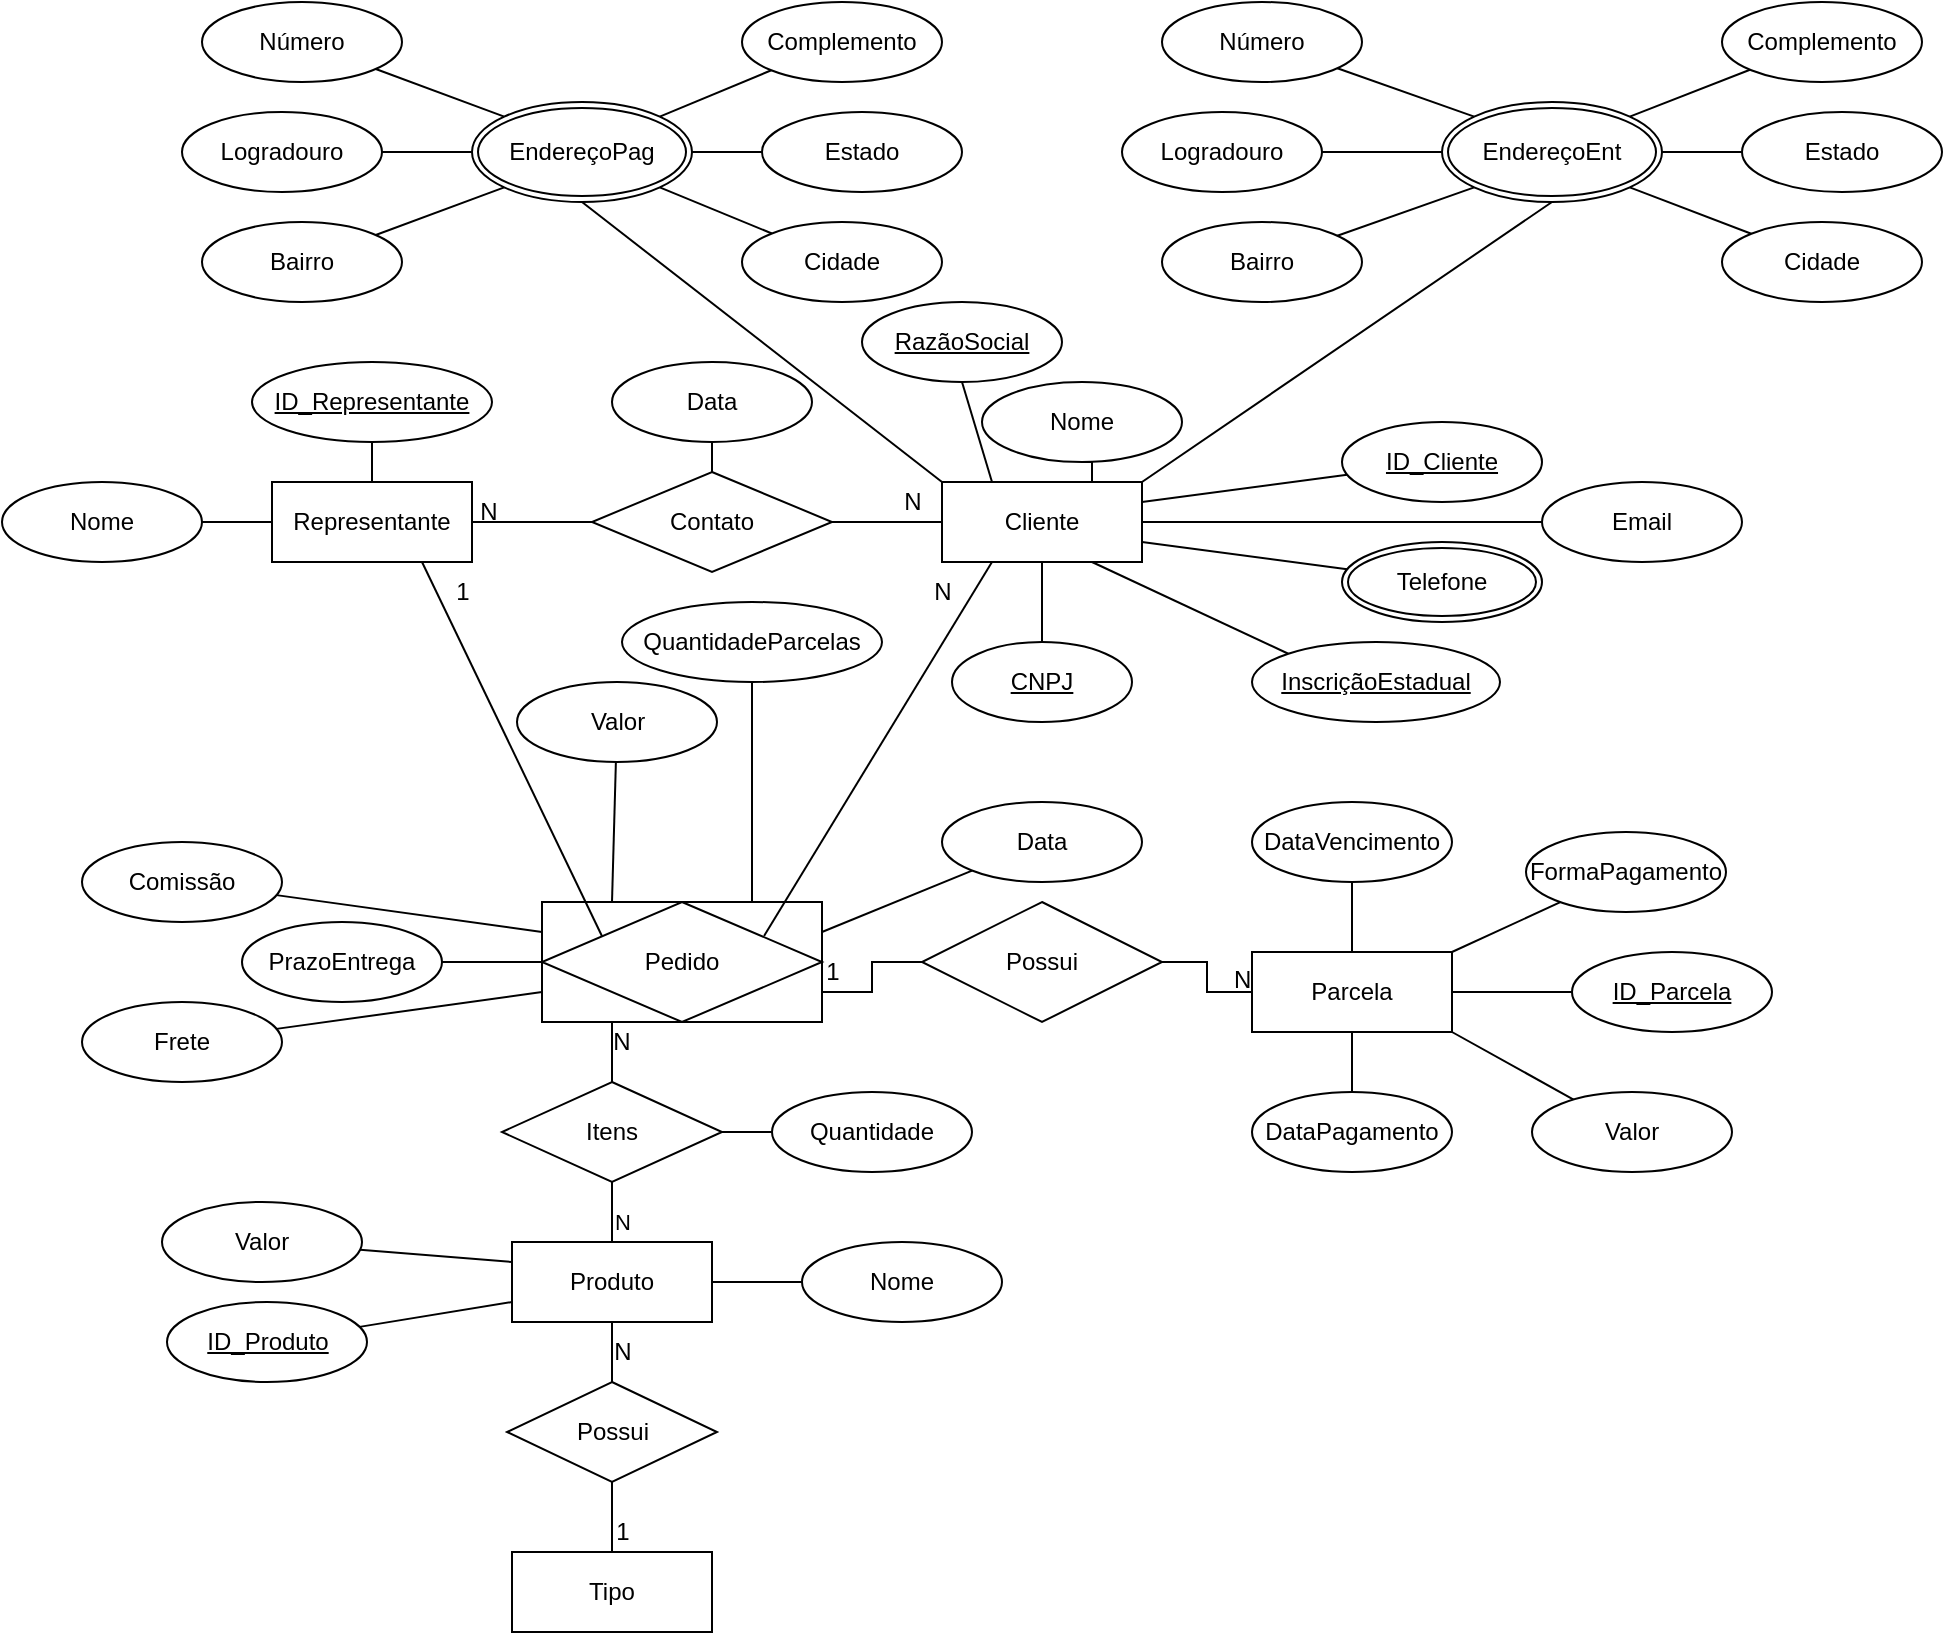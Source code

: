 <mxfile version="27.1.3">
  <diagram name="Página-1" id="lvf1U2CgUdt2jU9qNTG3">
    <mxGraphModel grid="1" page="1" gridSize="10" guides="1" tooltips="1" connect="1" arrows="1" fold="1" pageScale="1" pageWidth="827" pageHeight="1169" math="0" shadow="0">
      <root>
        <mxCell id="0" />
        <mxCell id="1" parent="0" />
        <mxCell id="_PU9kLbxLvFRYh7I3uTz-2" style="rounded=0;orthogonalLoop=1;jettySize=auto;html=1;exitX=0;exitY=0.5;exitDx=0;exitDy=0;endArrow=none;startFill=0;" edge="1" parent="1" source="_PU9kLbxLvFRYh7I3uTz-1" target="_PU9kLbxLvFRYh7I3uTz-3">
          <mxGeometry relative="1" as="geometry">
            <mxPoint x="240" y="260" as="targetPoint" />
          </mxGeometry>
        </mxCell>
        <mxCell id="_PU9kLbxLvFRYh7I3uTz-4" style="rounded=0;orthogonalLoop=1;jettySize=auto;html=1;exitX=0;exitY=0.75;exitDx=0;exitDy=0;endArrow=none;startFill=0;" edge="1" parent="1" source="_PU9kLbxLvFRYh7I3uTz-1" target="_PU9kLbxLvFRYh7I3uTz-5">
          <mxGeometry relative="1" as="geometry">
            <mxPoint x="250" y="310" as="targetPoint" />
          </mxGeometry>
        </mxCell>
        <mxCell id="_PU9kLbxLvFRYh7I3uTz-6" style="rounded=0;orthogonalLoop=1;jettySize=auto;html=1;endArrow=none;startFill=0;" edge="1" parent="1" target="_PU9kLbxLvFRYh7I3uTz-7">
          <mxGeometry relative="1" as="geometry">
            <mxPoint x="375" y="410" as="targetPoint" />
            <mxPoint x="375" y="340" as="sourcePoint" />
          </mxGeometry>
        </mxCell>
        <mxCell id="_PU9kLbxLvFRYh7I3uTz-61" value="N" style="edgeLabel;html=1;align=center;verticalAlign=middle;resizable=0;points=[];" connectable="0" vertex="1" parent="_PU9kLbxLvFRYh7I3uTz-6">
          <mxGeometry x="0.764" y="4" relative="1" as="geometry">
            <mxPoint x="1" y="-4" as="offset" />
          </mxGeometry>
        </mxCell>
        <mxCell id="_PU9kLbxLvFRYh7I3uTz-11" style="rounded=0;orthogonalLoop=1;jettySize=auto;html=1;exitX=0;exitY=0.25;exitDx=0;exitDy=0;endArrow=none;startFill=0;" edge="1" parent="1" source="_PU9kLbxLvFRYh7I3uTz-1" target="_PU9kLbxLvFRYh7I3uTz-12">
          <mxGeometry relative="1" as="geometry">
            <mxPoint x="260" y="220" as="targetPoint" />
          </mxGeometry>
        </mxCell>
        <mxCell id="_PU9kLbxLvFRYh7I3uTz-13" style="rounded=0;orthogonalLoop=1;jettySize=auto;html=1;exitX=0.75;exitY=0;exitDx=0;exitDy=0;endArrow=none;startFill=0;" edge="1" parent="1" source="_PU9kLbxLvFRYh7I3uTz-1" target="_PU9kLbxLvFRYh7I3uTz-14">
          <mxGeometry relative="1" as="geometry">
            <mxPoint x="540" y="250" as="targetPoint" />
          </mxGeometry>
        </mxCell>
        <mxCell id="_PU9kLbxLvFRYh7I3uTz-15" style="rounded=0;orthogonalLoop=1;jettySize=auto;html=1;exitX=1;exitY=0.25;exitDx=0;exitDy=0;endArrow=none;startFill=0;" edge="1" parent="1" source="_PU9kLbxLvFRYh7I3uTz-1" target="_PU9kLbxLvFRYh7I3uTz-16">
          <mxGeometry relative="1" as="geometry">
            <mxPoint x="580" y="300" as="targetPoint" />
          </mxGeometry>
        </mxCell>
        <mxCell id="_PU9kLbxLvFRYh7I3uTz-19" style="rounded=0;orthogonalLoop=1;jettySize=auto;html=1;exitX=1;exitY=0.5;exitDx=0;exitDy=0;endArrow=none;startFill=0;entryX=0;entryY=0.5;entryDx=0;entryDy=0;" edge="1" parent="1" source="5Rr3qvpYgy1Libs17Bm0-1" target="_PU9kLbxLvFRYh7I3uTz-20">
          <mxGeometry relative="1" as="geometry">
            <mxPoint x="480" y="360" as="targetPoint" />
          </mxGeometry>
        </mxCell>
        <mxCell id="_PU9kLbxLvFRYh7I3uTz-21" style="rounded=0;orthogonalLoop=1;jettySize=auto;html=1;exitX=0.25;exitY=0;exitDx=0;exitDy=0;endArrow=none;startFill=0;" edge="1" parent="1" source="_PU9kLbxLvFRYh7I3uTz-1" target="_PU9kLbxLvFRYh7I3uTz-22">
          <mxGeometry relative="1" as="geometry">
            <mxPoint x="445" y="160" as="targetPoint" />
          </mxGeometry>
        </mxCell>
        <mxCell id="5Rr3qvpYgy1Libs17Bm0-2" style="rounded=0;orthogonalLoop=1;jettySize=auto;html=1;exitX=0.25;exitY=1;exitDx=0;exitDy=0;endArrow=none;startFill=0;" edge="1" parent="1" source="_PU9kLbxLvFRYh7I3uTz-1" target="5Rr3qvpYgy1Libs17Bm0-1">
          <mxGeometry relative="1" as="geometry" />
        </mxCell>
        <mxCell id="m5g3iq_92Rt_BeEw3amc-2" style="edgeStyle=orthogonalEdgeStyle;rounded=0;orthogonalLoop=1;jettySize=auto;html=1;exitX=1;exitY=0.75;exitDx=0;exitDy=0;endArrow=none;startFill=0;" edge="1" parent="1" source="_PU9kLbxLvFRYh7I3uTz-1" target="m5g3iq_92Rt_BeEw3amc-3">
          <mxGeometry relative="1" as="geometry">
            <mxPoint x="570" y="250" as="targetPoint" />
          </mxGeometry>
        </mxCell>
        <mxCell id="_PU9kLbxLvFRYh7I3uTz-1" value="Pedido" style="shape=associativeEntity;whiteSpace=wrap;html=1;align=center;" vertex="1" parent="1">
          <mxGeometry x="340" y="220" width="140" height="60" as="geometry" />
        </mxCell>
        <mxCell id="_PU9kLbxLvFRYh7I3uTz-3" value="PrazoEntrega" style="ellipse;whiteSpace=wrap;html=1;align=center;" vertex="1" parent="1">
          <mxGeometry x="190" y="230" width="100" height="40" as="geometry" />
        </mxCell>
        <mxCell id="_PU9kLbxLvFRYh7I3uTz-5" value="Frete" style="ellipse;whiteSpace=wrap;html=1;align=center;" vertex="1" parent="1">
          <mxGeometry x="110" y="270" width="100" height="40" as="geometry" />
        </mxCell>
        <mxCell id="_PU9kLbxLvFRYh7I3uTz-8" style="rounded=0;orthogonalLoop=1;jettySize=auto;html=1;exitX=0;exitY=0.75;exitDx=0;exitDy=0;endArrow=none;startFill=0;" edge="1" parent="1" source="_PU9kLbxLvFRYh7I3uTz-7" target="_PU9kLbxLvFRYh7I3uTz-10">
          <mxGeometry relative="1" as="geometry">
            <mxPoint x="280" y="420" as="targetPoint" />
          </mxGeometry>
        </mxCell>
        <mxCell id="_PU9kLbxLvFRYh7I3uTz-34" style="rounded=0;orthogonalLoop=1;jettySize=auto;html=1;exitX=1;exitY=0.5;exitDx=0;exitDy=0;endArrow=none;startFill=0;" edge="1" parent="1" source="_PU9kLbxLvFRYh7I3uTz-7" target="_PU9kLbxLvFRYh7I3uTz-35">
          <mxGeometry relative="1" as="geometry">
            <mxPoint x="470" y="430" as="targetPoint" />
          </mxGeometry>
        </mxCell>
        <mxCell id="_PU9kLbxLvFRYh7I3uTz-36" style="rounded=0;orthogonalLoop=1;jettySize=auto;html=1;exitX=0;exitY=0.25;exitDx=0;exitDy=0;endArrow=none;startFill=0;" edge="1" parent="1" source="_PU9kLbxLvFRYh7I3uTz-7" target="_PU9kLbxLvFRYh7I3uTz-37">
          <mxGeometry relative="1" as="geometry">
            <mxPoint x="325" y="360" as="targetPoint" />
          </mxGeometry>
        </mxCell>
        <mxCell id="_PU9kLbxLvFRYh7I3uTz-38" style="rounded=0;orthogonalLoop=1;jettySize=auto;html=1;exitX=0.5;exitY=1;exitDx=0;exitDy=0;endArrow=none;startFill=0;endFill=0;" edge="1" parent="1" source="_PU9kLbxLvFRYh7I3uTz-7" target="_PU9kLbxLvFRYh7I3uTz-105">
          <mxGeometry relative="1" as="geometry">
            <mxPoint x="375" y="480" as="targetPoint" />
          </mxGeometry>
        </mxCell>
        <mxCell id="_PU9kLbxLvFRYh7I3uTz-7" value="Produto" style="whiteSpace=wrap;html=1;align=center;" vertex="1" parent="1">
          <mxGeometry x="325" y="390" width="100" height="40" as="geometry" />
        </mxCell>
        <mxCell id="_PU9kLbxLvFRYh7I3uTz-10" value="ID_Produto" style="ellipse;whiteSpace=wrap;html=1;align=center;fontStyle=4;" vertex="1" parent="1">
          <mxGeometry x="152.5" y="420" width="100" height="40" as="geometry" />
        </mxCell>
        <mxCell id="_PU9kLbxLvFRYh7I3uTz-12" value="Comissão" style="ellipse;whiteSpace=wrap;html=1;align=center;" vertex="1" parent="1">
          <mxGeometry x="110" y="190" width="100" height="40" as="geometry" />
        </mxCell>
        <mxCell id="_PU9kLbxLvFRYh7I3uTz-14" value="QuantidadeParcelas" style="ellipse;whiteSpace=wrap;html=1;align=center;" vertex="1" parent="1">
          <mxGeometry x="380" y="70" width="130" height="40" as="geometry" />
        </mxCell>
        <mxCell id="_PU9kLbxLvFRYh7I3uTz-16" value="Data" style="ellipse;whiteSpace=wrap;html=1;align=center;" vertex="1" parent="1">
          <mxGeometry x="540" y="170" width="100" height="40" as="geometry" />
        </mxCell>
        <mxCell id="_PU9kLbxLvFRYh7I3uTz-20" value="Quantidade" style="ellipse;whiteSpace=wrap;html=1;align=center;" vertex="1" parent="1">
          <mxGeometry x="455" y="315" width="100" height="40" as="geometry" />
        </mxCell>
        <mxCell id="_PU9kLbxLvFRYh7I3uTz-22" value="Valor" style="ellipse;whiteSpace=wrap;html=1;align=center;" vertex="1" parent="1">
          <mxGeometry x="327.5" y="110" width="100" height="40" as="geometry" />
        </mxCell>
        <mxCell id="_PU9kLbxLvFRYh7I3uTz-25" style="rounded=0;orthogonalLoop=1;jettySize=auto;html=1;exitX=1;exitY=0.5;exitDx=0;exitDy=0;endArrow=none;startFill=0;" edge="1" parent="1" source="_PU9kLbxLvFRYh7I3uTz-24" target="_PU9kLbxLvFRYh7I3uTz-26">
          <mxGeometry relative="1" as="geometry">
            <mxPoint x="895" y="265" as="targetPoint" />
          </mxGeometry>
        </mxCell>
        <mxCell id="_PU9kLbxLvFRYh7I3uTz-27" style="rounded=0;orthogonalLoop=1;jettySize=auto;html=1;exitX=1;exitY=0;exitDx=0;exitDy=0;endArrow=none;startFill=0;" edge="1" parent="1" source="_PU9kLbxLvFRYh7I3uTz-24" target="_PU9kLbxLvFRYh7I3uTz-28">
          <mxGeometry relative="1" as="geometry">
            <mxPoint x="855" y="205" as="targetPoint" />
          </mxGeometry>
        </mxCell>
        <mxCell id="_PU9kLbxLvFRYh7I3uTz-29" style="rounded=0;orthogonalLoop=1;jettySize=auto;html=1;exitX=1;exitY=1;exitDx=0;exitDy=0;endArrow=none;startFill=0;" edge="1" parent="1" source="_PU9kLbxLvFRYh7I3uTz-24" target="_PU9kLbxLvFRYh7I3uTz-30">
          <mxGeometry relative="1" as="geometry">
            <mxPoint x="845" y="315" as="targetPoint" />
          </mxGeometry>
        </mxCell>
        <mxCell id="_PU9kLbxLvFRYh7I3uTz-31" style="rounded=0;orthogonalLoop=1;jettySize=auto;html=1;exitX=0.5;exitY=1;exitDx=0;exitDy=0;endArrow=none;startFill=0;" edge="1" parent="1" source="_PU9kLbxLvFRYh7I3uTz-24" target="_PU9kLbxLvFRYh7I3uTz-32">
          <mxGeometry relative="1" as="geometry">
            <mxPoint x="745" y="335" as="targetPoint" />
          </mxGeometry>
        </mxCell>
        <mxCell id="_PU9kLbxLvFRYh7I3uTz-24" value="Parcela" style="whiteSpace=wrap;html=1;align=center;" vertex="1" parent="1">
          <mxGeometry x="695" y="245" width="100" height="40" as="geometry" />
        </mxCell>
        <mxCell id="_PU9kLbxLvFRYh7I3uTz-26" value="ID_Parcela" style="ellipse;whiteSpace=wrap;html=1;align=center;fontStyle=4;" vertex="1" parent="1">
          <mxGeometry x="855" y="245" width="100" height="40" as="geometry" />
        </mxCell>
        <mxCell id="_PU9kLbxLvFRYh7I3uTz-28" value="FormaPagamento" style="ellipse;whiteSpace=wrap;html=1;align=center;" vertex="1" parent="1">
          <mxGeometry x="832" y="185" width="100" height="40" as="geometry" />
        </mxCell>
        <mxCell id="_PU9kLbxLvFRYh7I3uTz-30" value="Valor" style="ellipse;whiteSpace=wrap;html=1;align=center;" vertex="1" parent="1">
          <mxGeometry x="835" y="315" width="100" height="40" as="geometry" />
        </mxCell>
        <mxCell id="_PU9kLbxLvFRYh7I3uTz-32" value="DataPagamento" style="ellipse;whiteSpace=wrap;html=1;align=center;" vertex="1" parent="1">
          <mxGeometry x="695" y="315" width="100" height="40" as="geometry" />
        </mxCell>
        <mxCell id="_PU9kLbxLvFRYh7I3uTz-35" value="Nome" style="ellipse;whiteSpace=wrap;html=1;align=center;" vertex="1" parent="1">
          <mxGeometry x="470" y="390" width="100" height="40" as="geometry" />
        </mxCell>
        <mxCell id="_PU9kLbxLvFRYh7I3uTz-37" value="Valor" style="ellipse;whiteSpace=wrap;html=1;align=center;" vertex="1" parent="1">
          <mxGeometry x="150" y="370" width="100" height="40" as="geometry" />
        </mxCell>
        <mxCell id="_PU9kLbxLvFRYh7I3uTz-62" style="rounded=0;orthogonalLoop=1;jettySize=auto;html=1;exitX=0;exitY=0;exitDx=0;exitDy=0;endArrow=none;startFill=0;entryX=0.5;entryY=1;entryDx=0;entryDy=0;" edge="1" parent="1" source="_PU9kLbxLvFRYh7I3uTz-47" target="_PU9kLbxLvFRYh7I3uTz-96">
          <mxGeometry relative="1" as="geometry">
            <mxPoint x="490" y="-50" as="targetPoint" />
          </mxGeometry>
        </mxCell>
        <mxCell id="_PU9kLbxLvFRYh7I3uTz-63" style="rounded=0;orthogonalLoop=1;jettySize=auto;html=1;exitX=1;exitY=0;exitDx=0;exitDy=0;endArrow=none;startFill=0;entryX=0.5;entryY=1;entryDx=0;entryDy=0;" edge="1" parent="1" source="_PU9kLbxLvFRYh7I3uTz-47" target="_PU9kLbxLvFRYh7I3uTz-74">
          <mxGeometry relative="1" as="geometry">
            <mxPoint x="700" y="-60" as="targetPoint" />
          </mxGeometry>
        </mxCell>
        <mxCell id="_PU9kLbxLvFRYh7I3uTz-64" style="rounded=0;orthogonalLoop=1;jettySize=auto;html=1;exitX=0.5;exitY=1;exitDx=0;exitDy=0;endArrow=none;startFill=0;" edge="1" parent="1" source="_PU9kLbxLvFRYh7I3uTz-47">
          <mxGeometry relative="1" as="geometry">
            <mxPoint x="590" y="90" as="targetPoint" />
          </mxGeometry>
        </mxCell>
        <mxCell id="_PU9kLbxLvFRYh7I3uTz-66" style="rounded=0;orthogonalLoop=1;jettySize=auto;html=1;exitX=0.25;exitY=0;exitDx=0;exitDy=0;endArrow=none;startFill=0;entryX=0.5;entryY=1;entryDx=0;entryDy=0;" edge="1" parent="1" source="_PU9kLbxLvFRYh7I3uTz-47" target="aaiw1BDzL_tDE3YJd6zU-3">
          <mxGeometry relative="1" as="geometry">
            <mxPoint x="590" y="-30" as="targetPoint" />
          </mxGeometry>
        </mxCell>
        <mxCell id="_PU9kLbxLvFRYh7I3uTz-68" style="rounded=0;orthogonalLoop=1;jettySize=auto;html=1;exitX=1;exitY=0.25;exitDx=0;exitDy=0;endArrow=none;startFill=0;" edge="1" parent="1" source="_PU9kLbxLvFRYh7I3uTz-47" target="_PU9kLbxLvFRYh7I3uTz-69">
          <mxGeometry relative="1" as="geometry">
            <mxPoint x="750" as="targetPoint" />
          </mxGeometry>
        </mxCell>
        <mxCell id="_PU9kLbxLvFRYh7I3uTz-70" style="rounded=0;orthogonalLoop=1;jettySize=auto;html=1;exitX=1;exitY=0.75;exitDx=0;exitDy=0;endArrow=none;startFill=0;" edge="1" parent="1" source="_PU9kLbxLvFRYh7I3uTz-47" target="_PU9kLbxLvFRYh7I3uTz-71">
          <mxGeometry relative="1" as="geometry">
            <mxPoint x="770" y="80" as="targetPoint" />
          </mxGeometry>
        </mxCell>
        <mxCell id="_PU9kLbxLvFRYh7I3uTz-72" style="rounded=0;orthogonalLoop=1;jettySize=auto;html=1;exitX=0.75;exitY=1;exitDx=0;exitDy=0;endArrow=none;startFill=0;entryX=0;entryY=0;entryDx=0;entryDy=0;" edge="1" parent="1" source="_PU9kLbxLvFRYh7I3uTz-47" target="aaiw1BDzL_tDE3YJd6zU-1">
          <mxGeometry relative="1" as="geometry">
            <mxPoint x="474" y="30" as="targetPoint" />
          </mxGeometry>
        </mxCell>
        <mxCell id="s_ojGgU6DRaEUJz3Hm9i-2" style="rounded=0;orthogonalLoop=1;jettySize=auto;html=1;exitX=1;exitY=0.5;exitDx=0;exitDy=0;endArrow=none;startFill=0;" edge="1" parent="1" source="_PU9kLbxLvFRYh7I3uTz-47" target="s_ojGgU6DRaEUJz3Hm9i-3">
          <mxGeometry relative="1" as="geometry">
            <mxPoint x="850" y="30" as="targetPoint" />
          </mxGeometry>
        </mxCell>
        <mxCell id="ow0F6I_q-5kkgGnikvDh-1" style="edgeStyle=orthogonalEdgeStyle;rounded=0;orthogonalLoop=1;jettySize=auto;html=1;exitX=0;exitY=0.5;exitDx=0;exitDy=0;endArrow=none;startFill=0;" edge="1" parent="1" source="_PU9kLbxLvFRYh7I3uTz-47" target="ow0F6I_q-5kkgGnikvDh-2">
          <mxGeometry relative="1" as="geometry">
            <mxPoint x="430" y="30" as="targetPoint" />
          </mxGeometry>
        </mxCell>
        <mxCell id="_PU9kLbxLvFRYh7I3uTz-47" value="Cliente" style="whiteSpace=wrap;html=1;align=center;" vertex="1" parent="1">
          <mxGeometry x="540" y="10" width="100" height="40" as="geometry" />
        </mxCell>
        <mxCell id="_PU9kLbxLvFRYh7I3uTz-50" style="edgeStyle=orthogonalEdgeStyle;rounded=0;orthogonalLoop=1;jettySize=auto;html=1;exitX=0;exitY=0.5;exitDx=0;exitDy=0;endArrow=none;startFill=0;" edge="1" parent="1" source="_PU9kLbxLvFRYh7I3uTz-49" target="_PU9kLbxLvFRYh7I3uTz-52">
          <mxGeometry relative="1" as="geometry">
            <mxPoint x="170" y="120" as="targetPoint" />
          </mxGeometry>
        </mxCell>
        <mxCell id="_PU9kLbxLvFRYh7I3uTz-53" style="rounded=0;orthogonalLoop=1;jettySize=auto;html=1;exitX=0.5;exitY=0;exitDx=0;exitDy=0;endArrow=none;startFill=0;" edge="1" parent="1" source="_PU9kLbxLvFRYh7I3uTz-49" target="_PU9kLbxLvFRYh7I3uTz-55">
          <mxGeometry relative="1" as="geometry">
            <mxPoint x="260" y="70" as="targetPoint" />
          </mxGeometry>
        </mxCell>
        <mxCell id="_PU9kLbxLvFRYh7I3uTz-49" value="Representante" style="whiteSpace=wrap;html=1;align=center;" vertex="1" parent="1">
          <mxGeometry x="205" y="10" width="100" height="40" as="geometry" />
        </mxCell>
        <mxCell id="_PU9kLbxLvFRYh7I3uTz-52" value="Nome" style="ellipse;whiteSpace=wrap;html=1;align=center;" vertex="1" parent="1">
          <mxGeometry x="70" y="10" width="100" height="40" as="geometry" />
        </mxCell>
        <mxCell id="_PU9kLbxLvFRYh7I3uTz-55" value="ID_Representante" style="ellipse;whiteSpace=wrap;html=1;align=center;fontStyle=4;" vertex="1" parent="1">
          <mxGeometry x="195" y="-50" width="120" height="40" as="geometry" />
        </mxCell>
        <mxCell id="_PU9kLbxLvFRYh7I3uTz-57" value="" style="rounded=0;orthogonalLoop=1;jettySize=auto;html=1;exitX=0.793;exitY=0.283;exitDx=0;exitDy=0;endArrow=none;startFill=0;entryX=0.25;entryY=1;entryDx=0;entryDy=0;exitPerimeter=0;" edge="1" parent="1" source="_PU9kLbxLvFRYh7I3uTz-1" target="_PU9kLbxLvFRYh7I3uTz-47">
          <mxGeometry relative="1" as="geometry">
            <mxPoint x="537.647" y="150" as="targetPoint" />
            <mxPoint x="480" y="220" as="sourcePoint" />
          </mxGeometry>
        </mxCell>
        <mxCell id="_PU9kLbxLvFRYh7I3uTz-58" value="N" style="text;html=1;align=center;verticalAlign=middle;resizable=0;points=[];autosize=1;strokeColor=none;fillColor=none;" vertex="1" parent="1">
          <mxGeometry x="525" y="50" width="30" height="30" as="geometry" />
        </mxCell>
        <mxCell id="_PU9kLbxLvFRYh7I3uTz-60" value="" style="rounded=0;orthogonalLoop=1;jettySize=auto;html=1;endArrow=none;startFill=0;entryX=0.75;entryY=1;entryDx=0;entryDy=0;exitX=0.214;exitY=0.283;exitDx=0;exitDy=0;exitPerimeter=0;" edge="1" parent="1" source="_PU9kLbxLvFRYh7I3uTz-1" target="_PU9kLbxLvFRYh7I3uTz-49">
          <mxGeometry relative="1" as="geometry">
            <mxPoint x="273" y="120" as="targetPoint" />
            <mxPoint x="370" y="230" as="sourcePoint" />
          </mxGeometry>
        </mxCell>
        <mxCell id="_PU9kLbxLvFRYh7I3uTz-59" value="1" style="text;html=1;align=center;verticalAlign=middle;resizable=0;points=[];autosize=1;strokeColor=none;fillColor=none;" vertex="1" parent="1">
          <mxGeometry x="285" y="50" width="30" height="30" as="geometry" />
        </mxCell>
        <mxCell id="_PU9kLbxLvFRYh7I3uTz-69" value="ID_Cliente" style="ellipse;whiteSpace=wrap;html=1;align=center;fontStyle=4;" vertex="1" parent="1">
          <mxGeometry x="740" y="-20" width="100" height="40" as="geometry" />
        </mxCell>
        <mxCell id="_PU9kLbxLvFRYh7I3uTz-71" value="Telefone" style="ellipse;shape=doubleEllipse;margin=3;whiteSpace=wrap;html=1;align=center;" vertex="1" parent="1">
          <mxGeometry x="740" y="40" width="100" height="40" as="geometry" />
        </mxCell>
        <mxCell id="_PU9kLbxLvFRYh7I3uTz-75" style="rounded=0;orthogonalLoop=1;jettySize=auto;html=1;exitX=1;exitY=0.5;exitDx=0;exitDy=0;endArrow=none;startFill=0;" edge="1" parent="1" source="_PU9kLbxLvFRYh7I3uTz-74">
          <mxGeometry relative="1" as="geometry">
            <mxPoint x="940" y="-155" as="targetPoint" />
          </mxGeometry>
        </mxCell>
        <mxCell id="_PU9kLbxLvFRYh7I3uTz-77" style="rounded=0;orthogonalLoop=1;jettySize=auto;html=1;exitX=1;exitY=1;exitDx=0;exitDy=0;endArrow=none;startFill=0;entryX=0;entryY=0;entryDx=0;entryDy=0;" edge="1" parent="1" source="_PU9kLbxLvFRYh7I3uTz-74" target="_PU9kLbxLvFRYh7I3uTz-78">
          <mxGeometry relative="1" as="geometry">
            <mxPoint x="935.955" y="-114.647" as="targetPoint" />
          </mxGeometry>
        </mxCell>
        <mxCell id="_PU9kLbxLvFRYh7I3uTz-81" style="rounded=0;orthogonalLoop=1;jettySize=auto;html=1;exitX=0;exitY=0.5;exitDx=0;exitDy=0;endArrow=none;startFill=0;" edge="1" parent="1" source="_PU9kLbxLvFRYh7I3uTz-74" target="_PU9kLbxLvFRYh7I3uTz-82">
          <mxGeometry relative="1" as="geometry">
            <mxPoint x="670" y="-125" as="targetPoint" />
          </mxGeometry>
        </mxCell>
        <mxCell id="_PU9kLbxLvFRYh7I3uTz-83" style="rounded=0;orthogonalLoop=1;jettySize=auto;html=1;exitX=0;exitY=1;exitDx=0;exitDy=0;endArrow=none;startFill=0;" edge="1" parent="1" source="_PU9kLbxLvFRYh7I3uTz-74" target="_PU9kLbxLvFRYh7I3uTz-84">
          <mxGeometry relative="1" as="geometry">
            <mxPoint x="760" y="-120" as="targetPoint" />
          </mxGeometry>
        </mxCell>
        <mxCell id="_PU9kLbxLvFRYh7I3uTz-85" style="rounded=0;orthogonalLoop=1;jettySize=auto;html=1;exitX=0;exitY=0;exitDx=0;exitDy=0;endArrow=none;startFill=0;" edge="1" parent="1" source="_PU9kLbxLvFRYh7I3uTz-74" target="_PU9kLbxLvFRYh7I3uTz-86">
          <mxGeometry relative="1" as="geometry">
            <mxPoint x="740" y="-200" as="targetPoint" />
          </mxGeometry>
        </mxCell>
        <mxCell id="_PU9kLbxLvFRYh7I3uTz-87" style="rounded=0;orthogonalLoop=1;jettySize=auto;html=1;exitX=1;exitY=0;exitDx=0;exitDy=0;endArrow=none;startFill=0;" edge="1" parent="1" source="_PU9kLbxLvFRYh7I3uTz-74" target="_PU9kLbxLvFRYh7I3uTz-88">
          <mxGeometry relative="1" as="geometry">
            <mxPoint x="845" y="-220" as="targetPoint" />
          </mxGeometry>
        </mxCell>
        <mxCell id="_PU9kLbxLvFRYh7I3uTz-74" value="EndereçoEnt" style="ellipse;shape=doubleEllipse;margin=3;whiteSpace=wrap;html=1;align=center;" vertex="1" parent="1">
          <mxGeometry x="790" y="-180" width="110" height="50" as="geometry" />
        </mxCell>
        <mxCell id="_PU9kLbxLvFRYh7I3uTz-76" value="Estado" style="ellipse;whiteSpace=wrap;html=1;align=center;" vertex="1" parent="1">
          <mxGeometry x="940" y="-175" width="100" height="40" as="geometry" />
        </mxCell>
        <mxCell id="_PU9kLbxLvFRYh7I3uTz-78" value="Cidade" style="ellipse;whiteSpace=wrap;html=1;align=center;" vertex="1" parent="1">
          <mxGeometry x="930" y="-120" width="100" height="40" as="geometry" />
        </mxCell>
        <mxCell id="_PU9kLbxLvFRYh7I3uTz-82" value="Logradouro" style="ellipse;whiteSpace=wrap;html=1;align=center;" vertex="1" parent="1">
          <mxGeometry x="630" y="-175" width="100" height="40" as="geometry" />
        </mxCell>
        <mxCell id="_PU9kLbxLvFRYh7I3uTz-84" value="Bairro" style="ellipse;whiteSpace=wrap;html=1;align=center;" vertex="1" parent="1">
          <mxGeometry x="650" y="-120" width="100" height="40" as="geometry" />
        </mxCell>
        <mxCell id="_PU9kLbxLvFRYh7I3uTz-86" value="Número" style="ellipse;whiteSpace=wrap;html=1;align=center;" vertex="1" parent="1">
          <mxGeometry x="650" y="-230" width="100" height="40" as="geometry" />
        </mxCell>
        <mxCell id="_PU9kLbxLvFRYh7I3uTz-88" value="Complemento" style="ellipse;whiteSpace=wrap;html=1;align=center;" vertex="1" parent="1">
          <mxGeometry x="930" y="-230" width="100" height="40" as="geometry" />
        </mxCell>
        <mxCell id="_PU9kLbxLvFRYh7I3uTz-89" style="rounded=0;orthogonalLoop=1;jettySize=auto;html=1;exitX=1;exitY=0.5;exitDx=0;exitDy=0;endArrow=none;startFill=0;" edge="1" parent="1" source="_PU9kLbxLvFRYh7I3uTz-96">
          <mxGeometry relative="1" as="geometry">
            <mxPoint x="460" y="-155" as="targetPoint" />
          </mxGeometry>
        </mxCell>
        <mxCell id="_PU9kLbxLvFRYh7I3uTz-90" style="rounded=0;orthogonalLoop=1;jettySize=auto;html=1;exitX=1;exitY=1;exitDx=0;exitDy=0;endArrow=none;startFill=0;" edge="1" parent="1" source="_PU9kLbxLvFRYh7I3uTz-96" target="_PU9kLbxLvFRYh7I3uTz-98">
          <mxGeometry relative="1" as="geometry">
            <mxPoint x="360" y="-80" as="targetPoint" />
          </mxGeometry>
        </mxCell>
        <mxCell id="_PU9kLbxLvFRYh7I3uTz-91" style="rounded=0;orthogonalLoop=1;jettySize=auto;html=1;exitX=1;exitY=0;exitDx=0;exitDy=0;endArrow=none;startFill=0;entryX=0;entryY=1;entryDx=0;entryDy=0;" edge="1" parent="1" source="_PU9kLbxLvFRYh7I3uTz-96" target="_PU9kLbxLvFRYh7I3uTz-103">
          <mxGeometry relative="1" as="geometry">
            <mxPoint x="454.935" y="-195.743" as="targetPoint" />
          </mxGeometry>
        </mxCell>
        <mxCell id="_PU9kLbxLvFRYh7I3uTz-92" style="rounded=0;orthogonalLoop=1;jettySize=auto;html=1;exitX=0;exitY=0.5;exitDx=0;exitDy=0;endArrow=none;startFill=0;" edge="1" parent="1" source="_PU9kLbxLvFRYh7I3uTz-96" target="_PU9kLbxLvFRYh7I3uTz-100">
          <mxGeometry relative="1" as="geometry">
            <mxPoint x="190" y="-125" as="targetPoint" />
          </mxGeometry>
        </mxCell>
        <mxCell id="_PU9kLbxLvFRYh7I3uTz-93" style="rounded=0;orthogonalLoop=1;jettySize=auto;html=1;exitX=0;exitY=1;exitDx=0;exitDy=0;endArrow=none;startFill=0;" edge="1" parent="1" source="_PU9kLbxLvFRYh7I3uTz-96" target="_PU9kLbxLvFRYh7I3uTz-101">
          <mxGeometry relative="1" as="geometry">
            <mxPoint x="280" y="-120" as="targetPoint" />
          </mxGeometry>
        </mxCell>
        <mxCell id="_PU9kLbxLvFRYh7I3uTz-94" style="rounded=0;orthogonalLoop=1;jettySize=auto;html=1;exitX=0;exitY=0;exitDx=0;exitDy=0;endArrow=none;startFill=0;" edge="1" parent="1" source="_PU9kLbxLvFRYh7I3uTz-96" target="_PU9kLbxLvFRYh7I3uTz-102">
          <mxGeometry relative="1" as="geometry">
            <mxPoint x="260" y="-200" as="targetPoint" />
          </mxGeometry>
        </mxCell>
        <mxCell id="_PU9kLbxLvFRYh7I3uTz-96" value="EndereçoPag" style="ellipse;shape=doubleEllipse;margin=3;whiteSpace=wrap;html=1;align=center;" vertex="1" parent="1">
          <mxGeometry x="305" y="-180" width="110" height="50" as="geometry" />
        </mxCell>
        <mxCell id="_PU9kLbxLvFRYh7I3uTz-97" value="Estado" style="ellipse;whiteSpace=wrap;html=1;align=center;" vertex="1" parent="1">
          <mxGeometry x="450" y="-175" width="100" height="40" as="geometry" />
        </mxCell>
        <mxCell id="_PU9kLbxLvFRYh7I3uTz-98" value="Cidade" style="ellipse;whiteSpace=wrap;html=1;align=center;" vertex="1" parent="1">
          <mxGeometry x="440" y="-120" width="100" height="40" as="geometry" />
        </mxCell>
        <mxCell id="_PU9kLbxLvFRYh7I3uTz-100" value="Logradouro" style="ellipse;whiteSpace=wrap;html=1;align=center;" vertex="1" parent="1">
          <mxGeometry x="160" y="-175" width="100" height="40" as="geometry" />
        </mxCell>
        <mxCell id="_PU9kLbxLvFRYh7I3uTz-101" value="Bairro" style="ellipse;whiteSpace=wrap;html=1;align=center;" vertex="1" parent="1">
          <mxGeometry x="170" y="-120" width="100" height="40" as="geometry" />
        </mxCell>
        <mxCell id="_PU9kLbxLvFRYh7I3uTz-102" value="Número" style="ellipse;whiteSpace=wrap;html=1;align=center;" vertex="1" parent="1">
          <mxGeometry x="170" y="-230" width="100" height="40" as="geometry" />
        </mxCell>
        <mxCell id="_PU9kLbxLvFRYh7I3uTz-103" value="Complemento" style="ellipse;whiteSpace=wrap;html=1;align=center;" vertex="1" parent="1">
          <mxGeometry x="440" y="-230" width="100" height="40" as="geometry" />
        </mxCell>
        <mxCell id="_PU9kLbxLvFRYh7I3uTz-106" style="rounded=0;orthogonalLoop=1;jettySize=auto;html=1;exitX=0.5;exitY=1;exitDx=0;exitDy=0;endArrow=none;startFill=0;" edge="1" parent="1" source="_PU9kLbxLvFRYh7I3uTz-105" target="_PU9kLbxLvFRYh7I3uTz-107">
          <mxGeometry relative="1" as="geometry">
            <mxPoint x="310" y="560" as="targetPoint" />
          </mxGeometry>
        </mxCell>
        <mxCell id="_PU9kLbxLvFRYh7I3uTz-105" value="Possui" style="shape=rhombus;perimeter=rhombusPerimeter;whiteSpace=wrap;html=1;align=center;" vertex="1" parent="1">
          <mxGeometry x="322.5" y="460" width="105" height="50" as="geometry" />
        </mxCell>
        <mxCell id="_PU9kLbxLvFRYh7I3uTz-107" value="Tipo" style="whiteSpace=wrap;html=1;align=center;" vertex="1" parent="1">
          <mxGeometry x="325" y="545" width="100" height="40" as="geometry" />
        </mxCell>
        <mxCell id="_PU9kLbxLvFRYh7I3uTz-112" value="N" style="text;html=1;align=center;verticalAlign=middle;resizable=0;points=[];autosize=1;strokeColor=none;fillColor=none;" vertex="1" parent="1">
          <mxGeometry x="365" y="430" width="30" height="30" as="geometry" />
        </mxCell>
        <mxCell id="_PU9kLbxLvFRYh7I3uTz-115" value="1" style="text;html=1;align=center;verticalAlign=middle;resizable=0;points=[];autosize=1;strokeColor=none;fillColor=none;" vertex="1" parent="1">
          <mxGeometry x="365" y="520" width="30" height="30" as="geometry" />
        </mxCell>
        <mxCell id="5Rr3qvpYgy1Libs17Bm0-1" value="Itens" style="rhombus;whiteSpace=wrap;html=1;" vertex="1" parent="1">
          <mxGeometry x="320" y="310" width="110" height="50" as="geometry" />
        </mxCell>
        <mxCell id="5Rr3qvpYgy1Libs17Bm0-4" value="N" style="text;html=1;align=center;verticalAlign=middle;whiteSpace=wrap;rounded=0;" vertex="1" parent="1">
          <mxGeometry x="350" y="275" width="60" height="30" as="geometry" />
        </mxCell>
        <mxCell id="xr5VpKZixJx37Hbg6I54-3" style="rounded=0;orthogonalLoop=1;jettySize=auto;html=1;exitX=0.5;exitY=0;exitDx=0;exitDy=0;endArrow=none;startFill=0;entryX=0.5;entryY=1;entryDx=0;entryDy=0;" edge="1" parent="1" source="_PU9kLbxLvFRYh7I3uTz-24">
          <mxGeometry relative="1" as="geometry">
            <mxPoint x="745" y="205" as="targetPoint" />
          </mxGeometry>
        </mxCell>
        <mxCell id="s_ojGgU6DRaEUJz3Hm9i-3" value="Email" style="ellipse;whiteSpace=wrap;html=1;align=center;" vertex="1" parent="1">
          <mxGeometry x="840" y="10" width="100" height="40" as="geometry" />
        </mxCell>
        <mxCell id="aaiw1BDzL_tDE3YJd6zU-1" value="InscriçãoEstadual" style="ellipse;whiteSpace=wrap;html=1;align=center;fontStyle=4;" vertex="1" parent="1">
          <mxGeometry x="695" y="90" width="124" height="40" as="geometry" />
        </mxCell>
        <mxCell id="aaiw1BDzL_tDE3YJd6zU-2" value="CNPJ" style="ellipse;whiteSpace=wrap;html=1;align=center;fontStyle=4;" vertex="1" parent="1">
          <mxGeometry x="545" y="90" width="90" height="40" as="geometry" />
        </mxCell>
        <mxCell id="aaiw1BDzL_tDE3YJd6zU-3" value="RazãoSocial" style="ellipse;whiteSpace=wrap;html=1;align=center;fontStyle=4;" vertex="1" parent="1">
          <mxGeometry x="500" y="-80" width="100" height="40" as="geometry" />
        </mxCell>
        <mxCell id="m5g3iq_92Rt_BeEw3amc-4" value="" style="edgeStyle=orthogonalEdgeStyle;rounded=0;orthogonalLoop=1;jettySize=auto;html=1;entryX=0;entryY=0.5;entryDx=0;entryDy=0;endArrow=none;startFill=0;" edge="1" parent="1" source="m5g3iq_92Rt_BeEw3amc-3" target="_PU9kLbxLvFRYh7I3uTz-24">
          <mxGeometry relative="1" as="geometry">
            <mxPoint x="670" y="280" as="targetPoint" />
          </mxGeometry>
        </mxCell>
        <mxCell id="m5g3iq_92Rt_BeEw3amc-3" value="Possui" style="shape=rhombus;perimeter=rhombusPerimeter;whiteSpace=wrap;html=1;align=center;" vertex="1" parent="1">
          <mxGeometry x="530" y="220" width="120" height="60" as="geometry" />
        </mxCell>
        <mxCell id="m5g3iq_92Rt_BeEw3amc-6" value="N" style="text;strokeColor=none;fillColor=none;spacingLeft=4;spacingRight=4;overflow=hidden;rotatable=0;points=[[0,0.5],[1,0.5]];portConstraint=eastwest;fontSize=12;whiteSpace=wrap;html=1;" vertex="1" parent="1">
          <mxGeometry x="680" y="245" width="40" height="30" as="geometry" />
        </mxCell>
        <mxCell id="m5g3iq_92Rt_BeEw3amc-7" value="1" style="text;html=1;align=center;verticalAlign=middle;resizable=0;points=[];autosize=1;strokeColor=none;fillColor=none;" vertex="1" parent="1">
          <mxGeometry x="470" y="240" width="30" height="30" as="geometry" />
        </mxCell>
        <mxCell id="m5g3iq_92Rt_BeEw3amc-8" value="DataVencimento" style="ellipse;whiteSpace=wrap;html=1;align=center;" vertex="1" parent="1">
          <mxGeometry x="695" y="170" width="100" height="40" as="geometry" />
        </mxCell>
        <mxCell id="ow0F6I_q-5kkgGnikvDh-3" style="edgeStyle=orthogonalEdgeStyle;rounded=0;orthogonalLoop=1;jettySize=auto;html=1;exitX=0;exitY=0.5;exitDx=0;exitDy=0;entryX=1;entryY=0.5;entryDx=0;entryDy=0;endArrow=none;startFill=0;" edge="1" parent="1" source="ow0F6I_q-5kkgGnikvDh-2" target="_PU9kLbxLvFRYh7I3uTz-49">
          <mxGeometry relative="1" as="geometry" />
        </mxCell>
        <mxCell id="ow0F6I_q-5kkgGnikvDh-4" style="rounded=0;orthogonalLoop=1;jettySize=auto;html=1;exitX=0.5;exitY=0;exitDx=0;exitDy=0;endArrow=none;startFill=0;" edge="1" parent="1" source="ow0F6I_q-5kkgGnikvDh-2" target="ow0F6I_q-5kkgGnikvDh-5">
          <mxGeometry relative="1" as="geometry">
            <mxPoint x="425" y="-30" as="targetPoint" />
          </mxGeometry>
        </mxCell>
        <mxCell id="ow0F6I_q-5kkgGnikvDh-2" value="Contato" style="shape=rhombus;perimeter=rhombusPerimeter;whiteSpace=wrap;html=1;align=center;" vertex="1" parent="1">
          <mxGeometry x="365" y="5" width="120" height="50" as="geometry" />
        </mxCell>
        <mxCell id="ow0F6I_q-5kkgGnikvDh-5" value="Data" style="ellipse;whiteSpace=wrap;html=1;align=center;" vertex="1" parent="1">
          <mxGeometry x="375" y="-50" width="100" height="40" as="geometry" />
        </mxCell>
        <mxCell id="ow0F6I_q-5kkgGnikvDh-10" value="N" style="text;html=1;align=center;verticalAlign=middle;resizable=0;points=[];autosize=1;strokeColor=none;fillColor=none;" vertex="1" parent="1">
          <mxGeometry x="297.5" y="10" width="30" height="30" as="geometry" />
        </mxCell>
        <mxCell id="ow0F6I_q-5kkgGnikvDh-11" value="N" style="text;html=1;align=center;verticalAlign=middle;resizable=0;points=[];autosize=1;strokeColor=none;fillColor=none;" vertex="1" parent="1">
          <mxGeometry x="510" y="5" width="30" height="30" as="geometry" />
        </mxCell>
        <mxCell id="NPfEQ7upz3xerd07tgqB-2" style="edgeStyle=orthogonalEdgeStyle;rounded=0;orthogonalLoop=1;jettySize=auto;html=1;exitX=0.5;exitY=1;exitDx=0;exitDy=0;entryX=0.75;entryY=0;entryDx=0;entryDy=0;endArrow=none;startFill=0;" edge="1" parent="1" source="NPfEQ7upz3xerd07tgqB-1" target="_PU9kLbxLvFRYh7I3uTz-47">
          <mxGeometry relative="1" as="geometry" />
        </mxCell>
        <mxCell id="NPfEQ7upz3xerd07tgqB-1" value="Nome" style="ellipse;whiteSpace=wrap;html=1;align=center;" vertex="1" parent="1">
          <mxGeometry x="560" y="-40" width="100" height="40" as="geometry" />
        </mxCell>
      </root>
    </mxGraphModel>
  </diagram>
</mxfile>

